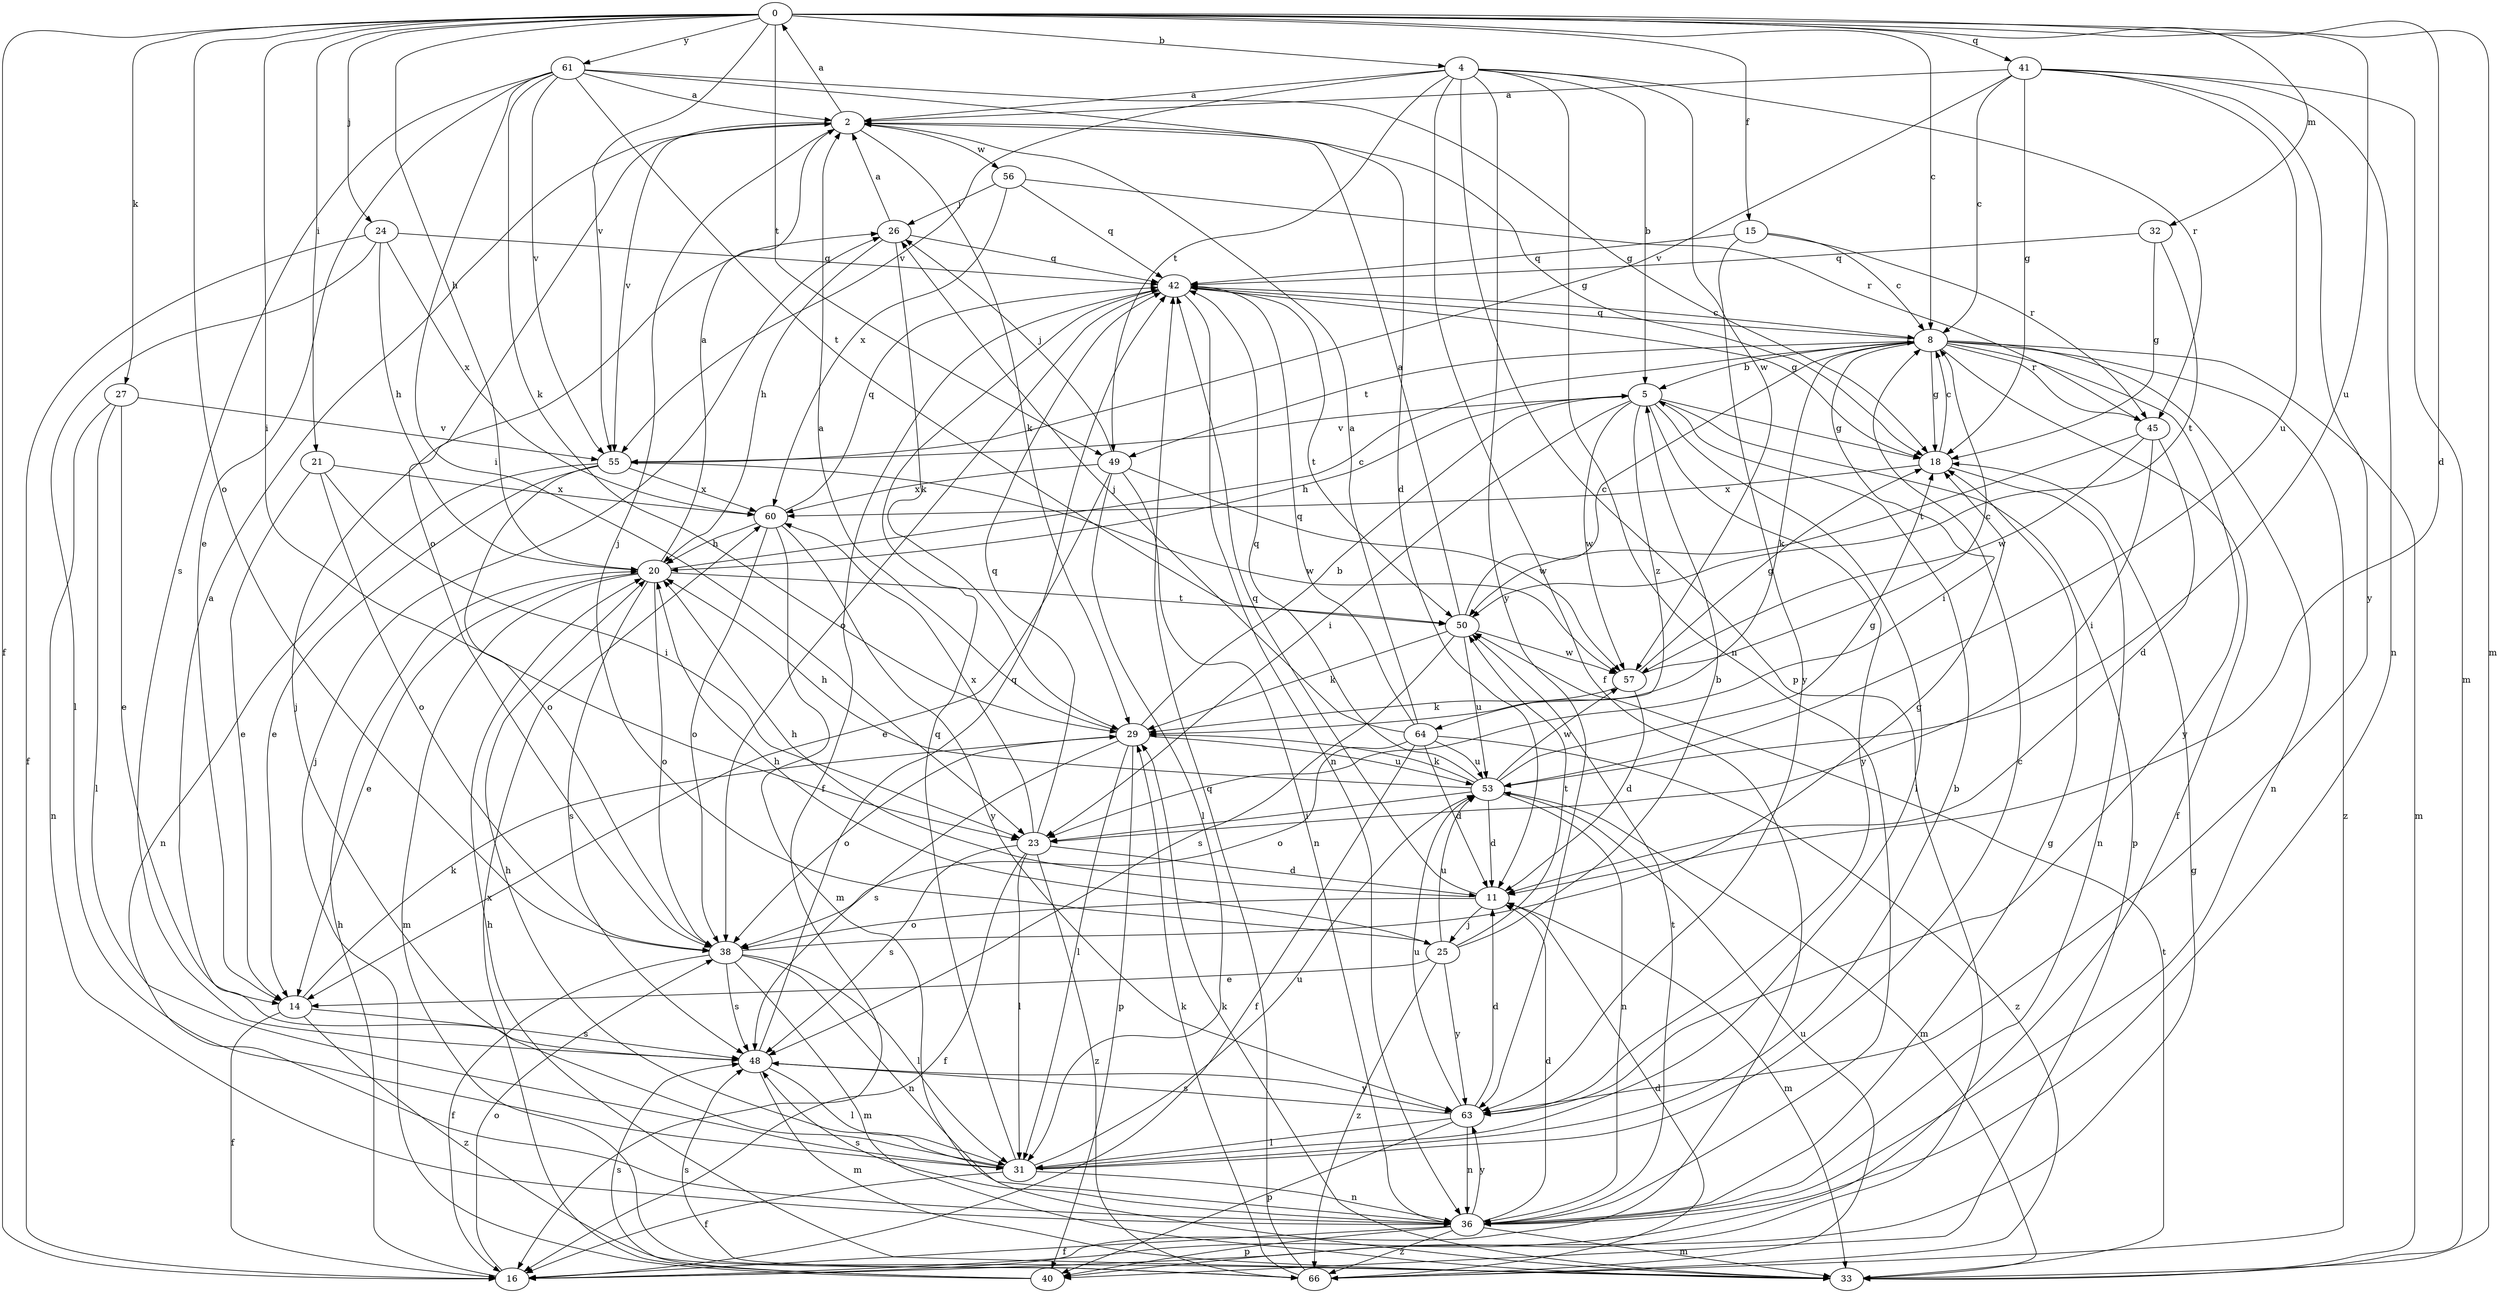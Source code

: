 strict digraph  {
0;
2;
4;
5;
8;
11;
14;
15;
16;
18;
20;
21;
23;
24;
25;
26;
27;
29;
31;
32;
33;
36;
38;
40;
41;
42;
45;
48;
49;
50;
53;
55;
56;
57;
60;
61;
63;
64;
66;
0 -> 4  [label=b];
0 -> 8  [label=c];
0 -> 11  [label=d];
0 -> 15  [label=f];
0 -> 16  [label=f];
0 -> 20  [label=h];
0 -> 21  [label=i];
0 -> 23  [label=i];
0 -> 24  [label=j];
0 -> 27  [label=k];
0 -> 32  [label=m];
0 -> 33  [label=m];
0 -> 38  [label=o];
0 -> 41  [label=q];
0 -> 49  [label=t];
0 -> 53  [label=u];
0 -> 55  [label=v];
0 -> 61  [label=y];
2 -> 0  [label=a];
2 -> 18  [label=g];
2 -> 25  [label=j];
2 -> 29  [label=k];
2 -> 38  [label=o];
2 -> 55  [label=v];
2 -> 56  [label=w];
4 -> 2  [label=a];
4 -> 5  [label=b];
4 -> 16  [label=f];
4 -> 36  [label=n];
4 -> 40  [label=p];
4 -> 45  [label=r];
4 -> 49  [label=t];
4 -> 55  [label=v];
4 -> 57  [label=w];
4 -> 63  [label=y];
5 -> 18  [label=g];
5 -> 20  [label=h];
5 -> 23  [label=i];
5 -> 31  [label=l];
5 -> 40  [label=p];
5 -> 55  [label=v];
5 -> 57  [label=w];
5 -> 63  [label=y];
5 -> 64  [label=z];
8 -> 5  [label=b];
8 -> 16  [label=f];
8 -> 18  [label=g];
8 -> 23  [label=i];
8 -> 29  [label=k];
8 -> 33  [label=m];
8 -> 36  [label=n];
8 -> 42  [label=q];
8 -> 45  [label=r];
8 -> 49  [label=t];
8 -> 63  [label=y];
8 -> 66  [label=z];
11 -> 20  [label=h];
11 -> 25  [label=j];
11 -> 33  [label=m];
11 -> 38  [label=o];
11 -> 42  [label=q];
14 -> 16  [label=f];
14 -> 29  [label=k];
14 -> 48  [label=s];
14 -> 66  [label=z];
15 -> 8  [label=c];
15 -> 42  [label=q];
15 -> 45  [label=r];
15 -> 63  [label=y];
16 -> 18  [label=g];
16 -> 20  [label=h];
16 -> 38  [label=o];
18 -> 8  [label=c];
18 -> 36  [label=n];
18 -> 60  [label=x];
20 -> 2  [label=a];
20 -> 8  [label=c];
20 -> 14  [label=e];
20 -> 33  [label=m];
20 -> 38  [label=o];
20 -> 48  [label=s];
20 -> 50  [label=t];
21 -> 14  [label=e];
21 -> 23  [label=i];
21 -> 38  [label=o];
21 -> 60  [label=x];
23 -> 11  [label=d];
23 -> 16  [label=f];
23 -> 31  [label=l];
23 -> 42  [label=q];
23 -> 48  [label=s];
23 -> 60  [label=x];
23 -> 66  [label=z];
24 -> 16  [label=f];
24 -> 20  [label=h];
24 -> 31  [label=l];
24 -> 42  [label=q];
24 -> 60  [label=x];
25 -> 5  [label=b];
25 -> 14  [label=e];
25 -> 20  [label=h];
25 -> 50  [label=t];
25 -> 53  [label=u];
25 -> 63  [label=y];
25 -> 66  [label=z];
26 -> 2  [label=a];
26 -> 20  [label=h];
26 -> 29  [label=k];
26 -> 42  [label=q];
27 -> 14  [label=e];
27 -> 31  [label=l];
27 -> 36  [label=n];
27 -> 55  [label=v];
29 -> 2  [label=a];
29 -> 5  [label=b];
29 -> 31  [label=l];
29 -> 38  [label=o];
29 -> 40  [label=p];
29 -> 48  [label=s];
29 -> 53  [label=u];
31 -> 5  [label=b];
31 -> 8  [label=c];
31 -> 16  [label=f];
31 -> 20  [label=h];
31 -> 26  [label=j];
31 -> 36  [label=n];
31 -> 42  [label=q];
31 -> 53  [label=u];
32 -> 18  [label=g];
32 -> 42  [label=q];
32 -> 50  [label=t];
33 -> 20  [label=h];
33 -> 29  [label=k];
33 -> 50  [label=t];
36 -> 11  [label=d];
36 -> 16  [label=f];
36 -> 18  [label=g];
36 -> 33  [label=m];
36 -> 40  [label=p];
36 -> 48  [label=s];
36 -> 50  [label=t];
36 -> 63  [label=y];
36 -> 66  [label=z];
38 -> 16  [label=f];
38 -> 18  [label=g];
38 -> 31  [label=l];
38 -> 33  [label=m];
38 -> 36  [label=n];
38 -> 48  [label=s];
40 -> 26  [label=j];
40 -> 48  [label=s];
40 -> 60  [label=x];
41 -> 2  [label=a];
41 -> 8  [label=c];
41 -> 18  [label=g];
41 -> 33  [label=m];
41 -> 36  [label=n];
41 -> 53  [label=u];
41 -> 55  [label=v];
41 -> 63  [label=y];
42 -> 8  [label=c];
42 -> 16  [label=f];
42 -> 18  [label=g];
42 -> 36  [label=n];
42 -> 38  [label=o];
42 -> 50  [label=t];
45 -> 11  [label=d];
45 -> 23  [label=i];
45 -> 50  [label=t];
45 -> 57  [label=w];
48 -> 2  [label=a];
48 -> 31  [label=l];
48 -> 33  [label=m];
48 -> 42  [label=q];
48 -> 63  [label=y];
49 -> 14  [label=e];
49 -> 26  [label=j];
49 -> 31  [label=l];
49 -> 36  [label=n];
49 -> 57  [label=w];
49 -> 60  [label=x];
50 -> 2  [label=a];
50 -> 8  [label=c];
50 -> 29  [label=k];
50 -> 48  [label=s];
50 -> 53  [label=u];
50 -> 57  [label=w];
53 -> 11  [label=d];
53 -> 18  [label=g];
53 -> 20  [label=h];
53 -> 23  [label=i];
53 -> 29  [label=k];
53 -> 33  [label=m];
53 -> 36  [label=n];
53 -> 42  [label=q];
53 -> 57  [label=w];
55 -> 14  [label=e];
55 -> 36  [label=n];
55 -> 38  [label=o];
55 -> 57  [label=w];
55 -> 60  [label=x];
56 -> 26  [label=j];
56 -> 42  [label=q];
56 -> 45  [label=r];
56 -> 60  [label=x];
57 -> 8  [label=c];
57 -> 11  [label=d];
57 -> 18  [label=g];
57 -> 29  [label=k];
60 -> 20  [label=h];
60 -> 33  [label=m];
60 -> 38  [label=o];
60 -> 42  [label=q];
60 -> 63  [label=y];
61 -> 2  [label=a];
61 -> 11  [label=d];
61 -> 14  [label=e];
61 -> 18  [label=g];
61 -> 23  [label=i];
61 -> 29  [label=k];
61 -> 48  [label=s];
61 -> 50  [label=t];
61 -> 55  [label=v];
63 -> 11  [label=d];
63 -> 31  [label=l];
63 -> 36  [label=n];
63 -> 40  [label=p];
63 -> 48  [label=s];
63 -> 53  [label=u];
64 -> 2  [label=a];
64 -> 11  [label=d];
64 -> 16  [label=f];
64 -> 26  [label=j];
64 -> 38  [label=o];
64 -> 42  [label=q];
64 -> 53  [label=u];
64 -> 66  [label=z];
66 -> 11  [label=d];
66 -> 29  [label=k];
66 -> 42  [label=q];
66 -> 48  [label=s];
66 -> 53  [label=u];
}
